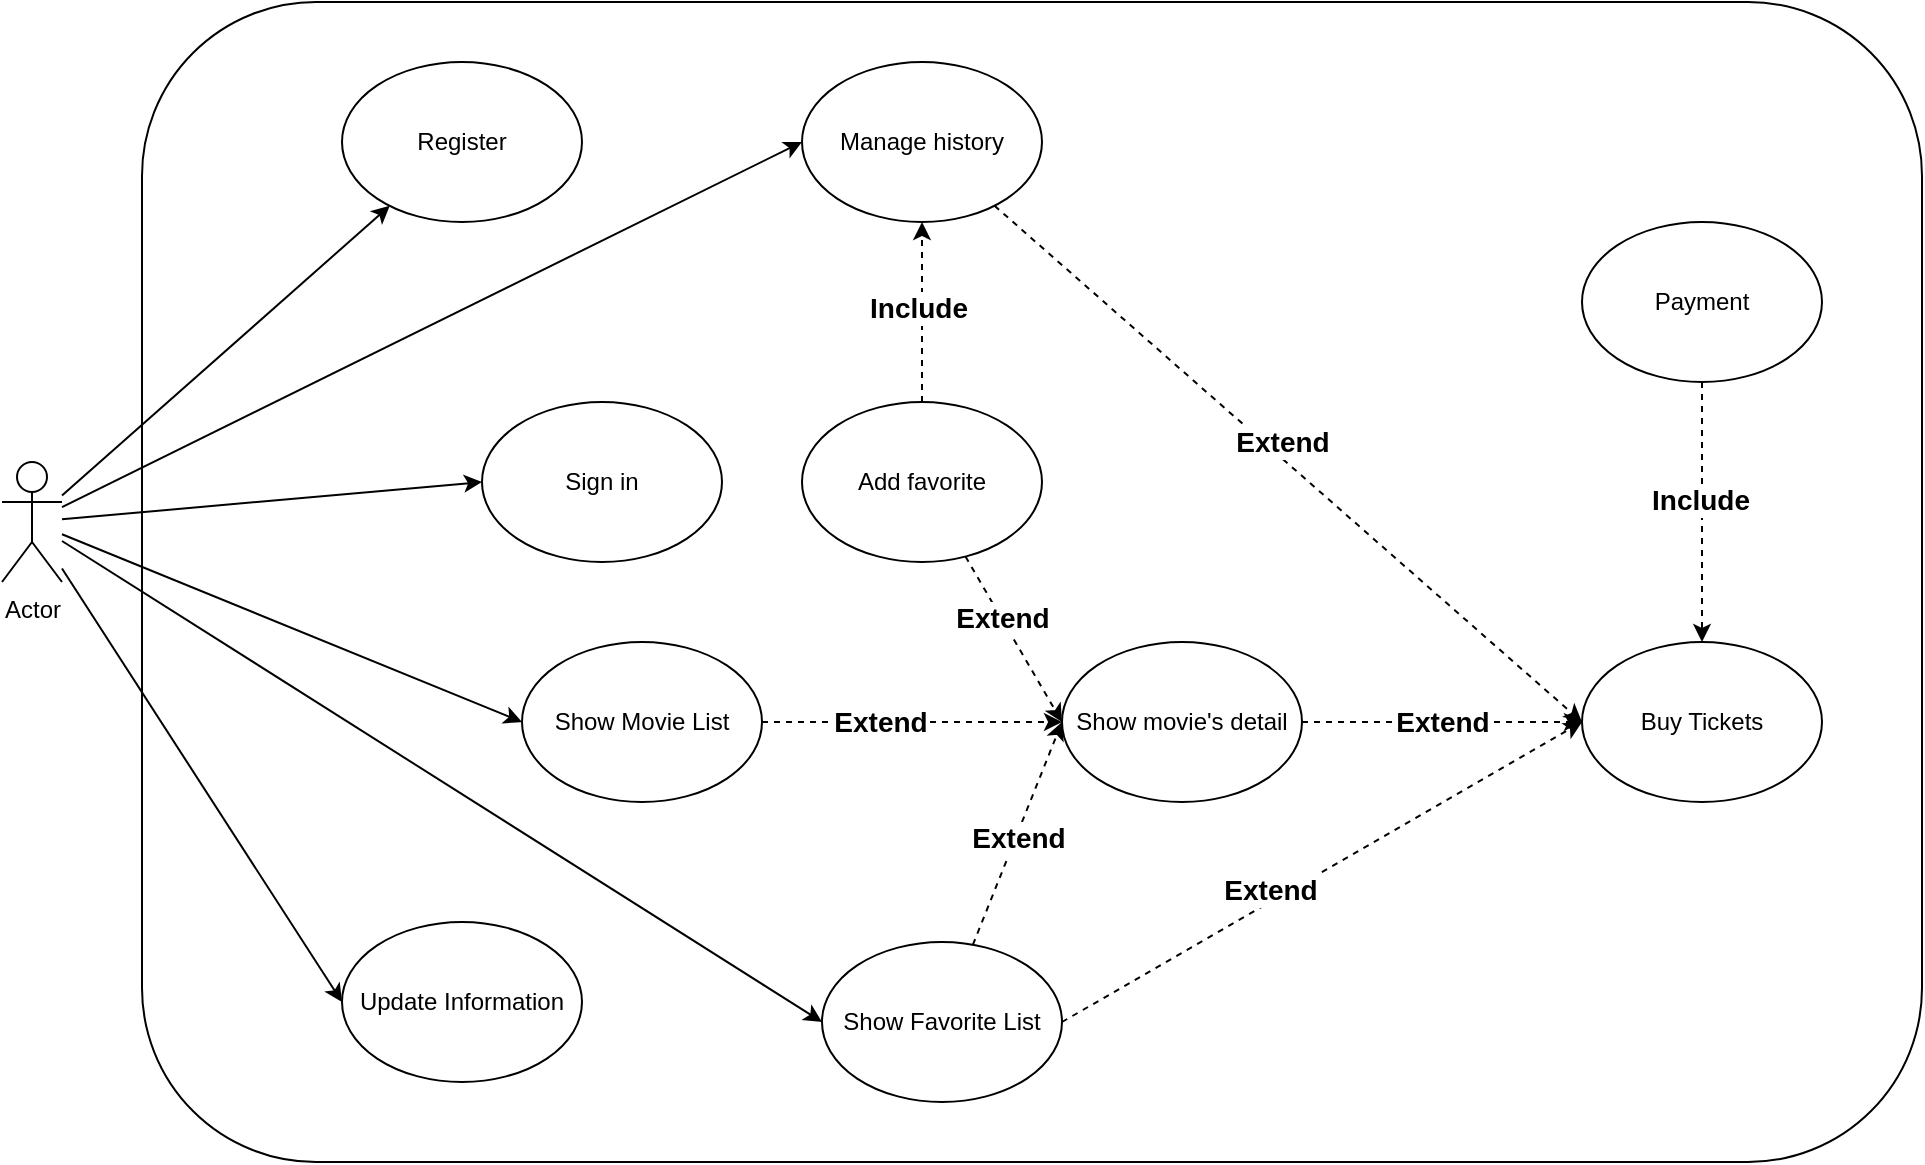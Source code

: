 <mxfile version="24.6.3" type="device">
  <diagram name="Trang-1" id="MbnZfGxsNOe-atzVeMFA">
    <mxGraphModel dx="2100" dy="2283" grid="1" gridSize="10" guides="1" tooltips="1" connect="1" arrows="1" fold="1" page="1" pageScale="1" pageWidth="827" pageHeight="1169" math="0" shadow="0">
      <root>
        <mxCell id="0" />
        <mxCell id="1" parent="0" />
        <mxCell id="-I2zfIpaaGANCoGOM-Xs-35" value="" style="rounded=1;whiteSpace=wrap;html=1;" vertex="1" parent="1">
          <mxGeometry x="230" y="-30" width="890" height="580" as="geometry" />
        </mxCell>
        <mxCell id="-I2zfIpaaGANCoGOM-Xs-10" style="rounded=0;orthogonalLoop=1;jettySize=auto;html=1;" edge="1" parent="1" source="F4-MGSY2tkJYdox-mnk2-1" target="-I2zfIpaaGANCoGOM-Xs-2">
          <mxGeometry relative="1" as="geometry" />
        </mxCell>
        <mxCell id="-I2zfIpaaGANCoGOM-Xs-11" style="rounded=0;orthogonalLoop=1;jettySize=auto;html=1;entryX=0;entryY=0.5;entryDx=0;entryDy=0;" edge="1" parent="1" source="F4-MGSY2tkJYdox-mnk2-1" target="-I2zfIpaaGANCoGOM-Xs-1">
          <mxGeometry relative="1" as="geometry" />
        </mxCell>
        <mxCell id="-I2zfIpaaGANCoGOM-Xs-12" style="rounded=0;orthogonalLoop=1;jettySize=auto;html=1;entryX=0;entryY=0.5;entryDx=0;entryDy=0;" edge="1" parent="1" source="F4-MGSY2tkJYdox-mnk2-1" target="-I2zfIpaaGANCoGOM-Xs-3">
          <mxGeometry relative="1" as="geometry" />
        </mxCell>
        <mxCell id="-I2zfIpaaGANCoGOM-Xs-14" style="rounded=0;orthogonalLoop=1;jettySize=auto;html=1;entryX=0;entryY=0.5;entryDx=0;entryDy=0;" edge="1" parent="1" source="F4-MGSY2tkJYdox-mnk2-1" target="-I2zfIpaaGANCoGOM-Xs-4">
          <mxGeometry relative="1" as="geometry" />
        </mxCell>
        <mxCell id="-I2zfIpaaGANCoGOM-Xs-21" style="rounded=0;orthogonalLoop=1;jettySize=auto;html=1;entryX=0;entryY=0.5;entryDx=0;entryDy=0;" edge="1" parent="1" source="F4-MGSY2tkJYdox-mnk2-1" target="-I2zfIpaaGANCoGOM-Xs-8">
          <mxGeometry relative="1" as="geometry" />
        </mxCell>
        <mxCell id="-I2zfIpaaGANCoGOM-Xs-25" style="rounded=0;orthogonalLoop=1;jettySize=auto;html=1;entryX=0;entryY=0.5;entryDx=0;entryDy=0;" edge="1" parent="1" source="F4-MGSY2tkJYdox-mnk2-1" target="-I2zfIpaaGANCoGOM-Xs-24">
          <mxGeometry relative="1" as="geometry" />
        </mxCell>
        <mxCell id="F4-MGSY2tkJYdox-mnk2-1" value="Actor" style="shape=umlActor;verticalLabelPosition=bottom;verticalAlign=top;html=1;outlineConnect=0;" parent="1" vertex="1">
          <mxGeometry x="160" y="200" width="30" height="60" as="geometry" />
        </mxCell>
        <mxCell id="-I2zfIpaaGANCoGOM-Xs-16" style="rounded=0;orthogonalLoop=1;jettySize=auto;html=1;dashed=1;exitX=1;exitY=0.5;exitDx=0;exitDy=0;" edge="1" parent="1" source="-I2zfIpaaGANCoGOM-Xs-4" target="-I2zfIpaaGANCoGOM-Xs-6">
          <mxGeometry relative="1" as="geometry" />
        </mxCell>
        <mxCell id="-I2zfIpaaGANCoGOM-Xs-17" value="&lt;b&gt;&lt;font style=&quot;font-size: 14px;&quot;&gt;Extend&lt;/font&gt;&lt;/b&gt;" style="edgeLabel;html=1;align=center;verticalAlign=middle;resizable=0;points=[];" vertex="1" connectable="0" parent="-I2zfIpaaGANCoGOM-Xs-16">
          <mxGeometry x="-0.211" relative="1" as="geometry">
            <mxPoint as="offset" />
          </mxGeometry>
        </mxCell>
        <mxCell id="-I2zfIpaaGANCoGOM-Xs-1" value="Sign in" style="ellipse;whiteSpace=wrap;html=1;" vertex="1" parent="1">
          <mxGeometry x="400" y="170" width="120" height="80" as="geometry" />
        </mxCell>
        <mxCell id="-I2zfIpaaGANCoGOM-Xs-2" value="Register" style="ellipse;whiteSpace=wrap;html=1;" vertex="1" parent="1">
          <mxGeometry x="330" width="120" height="80" as="geometry" />
        </mxCell>
        <mxCell id="-I2zfIpaaGANCoGOM-Xs-3" value="Update Information" style="ellipse;whiteSpace=wrap;html=1;" vertex="1" parent="1">
          <mxGeometry x="330" y="430" width="120" height="80" as="geometry" />
        </mxCell>
        <mxCell id="-I2zfIpaaGANCoGOM-Xs-4" value="Show Movie List" style="ellipse;whiteSpace=wrap;html=1;" vertex="1" parent="1">
          <mxGeometry x="420" y="290" width="120" height="80" as="geometry" />
        </mxCell>
        <mxCell id="-I2zfIpaaGANCoGOM-Xs-5" value="Buy Tickets" style="ellipse;whiteSpace=wrap;html=1;" vertex="1" parent="1">
          <mxGeometry x="950" y="290" width="120" height="80" as="geometry" />
        </mxCell>
        <mxCell id="-I2zfIpaaGANCoGOM-Xs-6" value="Show movie&#39;s detail" style="ellipse;whiteSpace=wrap;html=1;" vertex="1" parent="1">
          <mxGeometry x="690" y="290" width="120" height="80" as="geometry" />
        </mxCell>
        <mxCell id="-I2zfIpaaGANCoGOM-Xs-18" style="rounded=0;orthogonalLoop=1;jettySize=auto;html=1;entryX=0;entryY=0.5;entryDx=0;entryDy=0;dashed=1;" edge="1" parent="1" source="-I2zfIpaaGANCoGOM-Xs-7" target="-I2zfIpaaGANCoGOM-Xs-6">
          <mxGeometry relative="1" as="geometry" />
        </mxCell>
        <mxCell id="-I2zfIpaaGANCoGOM-Xs-19" value="&lt;b&gt;&lt;font style=&quot;font-size: 14px;&quot;&gt;Extend&lt;/font&gt;&lt;/b&gt;" style="edgeLabel;html=1;align=center;verticalAlign=middle;resizable=0;points=[];" vertex="1" connectable="0" parent="-I2zfIpaaGANCoGOM-Xs-18">
          <mxGeometry x="-0.267" relative="1" as="geometry">
            <mxPoint as="offset" />
          </mxGeometry>
        </mxCell>
        <mxCell id="-I2zfIpaaGANCoGOM-Xs-22" style="rounded=0;orthogonalLoop=1;jettySize=auto;html=1;dashed=1;" edge="1" parent="1" source="-I2zfIpaaGANCoGOM-Xs-7" target="-I2zfIpaaGANCoGOM-Xs-8">
          <mxGeometry relative="1" as="geometry" />
        </mxCell>
        <mxCell id="-I2zfIpaaGANCoGOM-Xs-23" value="&lt;font style=&quot;font-size: 14px;&quot;&gt;&lt;b&gt;Include&lt;/b&gt;&lt;/font&gt;" style="edgeLabel;html=1;align=center;verticalAlign=middle;resizable=0;points=[];" vertex="1" connectable="0" parent="-I2zfIpaaGANCoGOM-Xs-22">
          <mxGeometry x="0.056" y="2" relative="1" as="geometry">
            <mxPoint as="offset" />
          </mxGeometry>
        </mxCell>
        <mxCell id="-I2zfIpaaGANCoGOM-Xs-7" value="Add favorite" style="ellipse;whiteSpace=wrap;html=1;" vertex="1" parent="1">
          <mxGeometry x="560" y="170" width="120" height="80" as="geometry" />
        </mxCell>
        <mxCell id="-I2zfIpaaGANCoGOM-Xs-32" style="rounded=0;orthogonalLoop=1;jettySize=auto;html=1;entryX=0;entryY=0.5;entryDx=0;entryDy=0;dashed=1;" edge="1" parent="1" source="-I2zfIpaaGANCoGOM-Xs-8" target="-I2zfIpaaGANCoGOM-Xs-5">
          <mxGeometry relative="1" as="geometry" />
        </mxCell>
        <mxCell id="-I2zfIpaaGANCoGOM-Xs-33" value="&lt;b&gt;&lt;font style=&quot;font-size: 14px;&quot;&gt;Extend&lt;/font&gt;&lt;/b&gt;" style="edgeLabel;html=1;align=center;verticalAlign=middle;resizable=0;points=[];" vertex="1" connectable="0" parent="-I2zfIpaaGANCoGOM-Xs-32">
          <mxGeometry x="0.045" y="-3" relative="1" as="geometry">
            <mxPoint x="-8" y="-19" as="offset" />
          </mxGeometry>
        </mxCell>
        <mxCell id="-I2zfIpaaGANCoGOM-Xs-8" value="Manage history" style="ellipse;whiteSpace=wrap;html=1;" vertex="1" parent="1">
          <mxGeometry x="560" width="120" height="80" as="geometry" />
        </mxCell>
        <mxCell id="-I2zfIpaaGANCoGOM-Xs-26" style="rounded=0;orthogonalLoop=1;jettySize=auto;html=1;dashed=1;" edge="1" parent="1" source="-I2zfIpaaGANCoGOM-Xs-13" target="-I2zfIpaaGANCoGOM-Xs-5">
          <mxGeometry relative="1" as="geometry" />
        </mxCell>
        <mxCell id="-I2zfIpaaGANCoGOM-Xs-27" value="&lt;b style=&quot;font-size: 14px;&quot;&gt;Include&lt;/b&gt;" style="edgeLabel;html=1;align=center;verticalAlign=middle;resizable=0;points=[];" vertex="1" connectable="0" parent="-I2zfIpaaGANCoGOM-Xs-26">
          <mxGeometry x="-0.113" y="-1" relative="1" as="geometry">
            <mxPoint y="1" as="offset" />
          </mxGeometry>
        </mxCell>
        <mxCell id="-I2zfIpaaGANCoGOM-Xs-13" value="Payment" style="ellipse;whiteSpace=wrap;html=1;" vertex="1" parent="1">
          <mxGeometry x="950" y="80" width="120" height="80" as="geometry" />
        </mxCell>
        <mxCell id="-I2zfIpaaGANCoGOM-Xs-30" style="rounded=0;orthogonalLoop=1;jettySize=auto;html=1;entryX=0;entryY=0.5;entryDx=0;entryDy=0;dashed=1;exitX=1;exitY=0.5;exitDx=0;exitDy=0;" edge="1" parent="1" source="-I2zfIpaaGANCoGOM-Xs-24" target="-I2zfIpaaGANCoGOM-Xs-5">
          <mxGeometry relative="1" as="geometry" />
        </mxCell>
        <mxCell id="-I2zfIpaaGANCoGOM-Xs-31" value="&lt;b&gt;&lt;font style=&quot;font-size: 14px;&quot;&gt;Extend&lt;/font&gt;&lt;/b&gt;" style="edgeLabel;html=1;align=center;verticalAlign=middle;resizable=0;points=[];" vertex="1" connectable="0" parent="-I2zfIpaaGANCoGOM-Xs-30">
          <mxGeometry x="-0.181" y="5" relative="1" as="geometry">
            <mxPoint as="offset" />
          </mxGeometry>
        </mxCell>
        <mxCell id="-I2zfIpaaGANCoGOM-Xs-38" style="rounded=0;orthogonalLoop=1;jettySize=auto;html=1;dashed=1;" edge="1" parent="1" source="-I2zfIpaaGANCoGOM-Xs-24">
          <mxGeometry relative="1" as="geometry">
            <mxPoint x="690" y="330" as="targetPoint" />
          </mxGeometry>
        </mxCell>
        <mxCell id="-I2zfIpaaGANCoGOM-Xs-39" value="&lt;b&gt;&lt;font style=&quot;font-size: 14px;&quot;&gt;Extend&lt;/font&gt;&lt;/b&gt;" style="edgeLabel;html=1;align=center;verticalAlign=middle;resizable=0;points=[];" vertex="1" connectable="0" parent="-I2zfIpaaGANCoGOM-Xs-38">
          <mxGeometry x="-0.023" y="-1" relative="1" as="geometry">
            <mxPoint as="offset" />
          </mxGeometry>
        </mxCell>
        <mxCell id="-I2zfIpaaGANCoGOM-Xs-24" value="Show Favorite List" style="ellipse;whiteSpace=wrap;html=1;" vertex="1" parent="1">
          <mxGeometry x="570" y="440" width="120" height="80" as="geometry" />
        </mxCell>
        <mxCell id="-I2zfIpaaGANCoGOM-Xs-36" value="" style="rounded=0;orthogonalLoop=1;jettySize=auto;html=1;dashed=1;entryX=0;entryY=0.5;entryDx=0;entryDy=0;" edge="1" parent="1" source="-I2zfIpaaGANCoGOM-Xs-6" target="-I2zfIpaaGANCoGOM-Xs-5">
          <mxGeometry relative="1" as="geometry">
            <mxPoint x="810" y="330" as="sourcePoint" />
            <mxPoint x="950" y="330" as="targetPoint" />
          </mxGeometry>
        </mxCell>
        <mxCell id="-I2zfIpaaGANCoGOM-Xs-37" value="&lt;b&gt;&lt;font style=&quot;font-size: 14px;&quot;&gt;Extend&lt;/font&gt;&lt;/b&gt;" style="edgeLabel;html=1;align=center;verticalAlign=middle;resizable=0;points=[];" vertex="1" connectable="0" parent="-I2zfIpaaGANCoGOM-Xs-36">
          <mxGeometry x="-0.003" relative="1" as="geometry">
            <mxPoint as="offset" />
          </mxGeometry>
        </mxCell>
      </root>
    </mxGraphModel>
  </diagram>
</mxfile>

